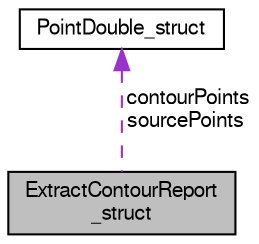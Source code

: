 digraph "ExtractContourReport_struct"
{
  bgcolor="transparent";
  edge [fontname="FreeSans",fontsize="10",labelfontname="FreeSans",labelfontsize="10"];
  node [fontname="FreeSans",fontsize="10",shape=record];
  Node1 [label="ExtractContourReport\l_struct",height=0.2,width=0.4,color="black", fillcolor="grey75", style="filled" fontcolor="black"];
  Node2 -> Node1 [dir="back",color="darkorchid3",fontsize="10",style="dashed",label=" contourPoints\nsourcePoints" ,fontname="FreeSans"];
  Node2 [label="PointDouble_struct",height=0.2,width=0.4,color="black",URL="$struct_point_double__struct.html"];
}

